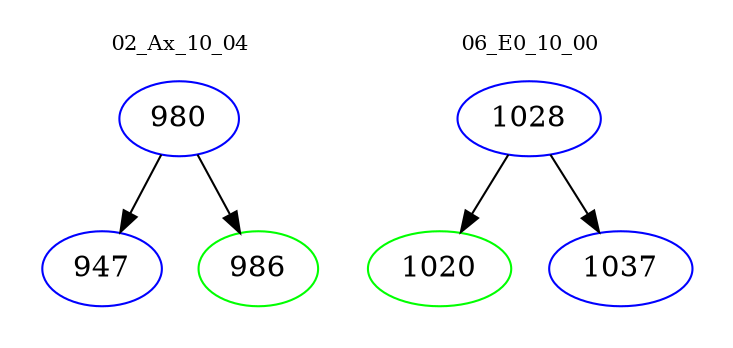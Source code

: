 digraph{
subgraph cluster_0 {
color = white
label = "02_Ax_10_04";
fontsize=10;
T0_980 [label="980", color="blue"]
T0_980 -> T0_947 [color="black"]
T0_947 [label="947", color="blue"]
T0_980 -> T0_986 [color="black"]
T0_986 [label="986", color="green"]
}
subgraph cluster_1 {
color = white
label = "06_E0_10_00";
fontsize=10;
T1_1028 [label="1028", color="blue"]
T1_1028 -> T1_1020 [color="black"]
T1_1020 [label="1020", color="green"]
T1_1028 -> T1_1037 [color="black"]
T1_1037 [label="1037", color="blue"]
}
}
